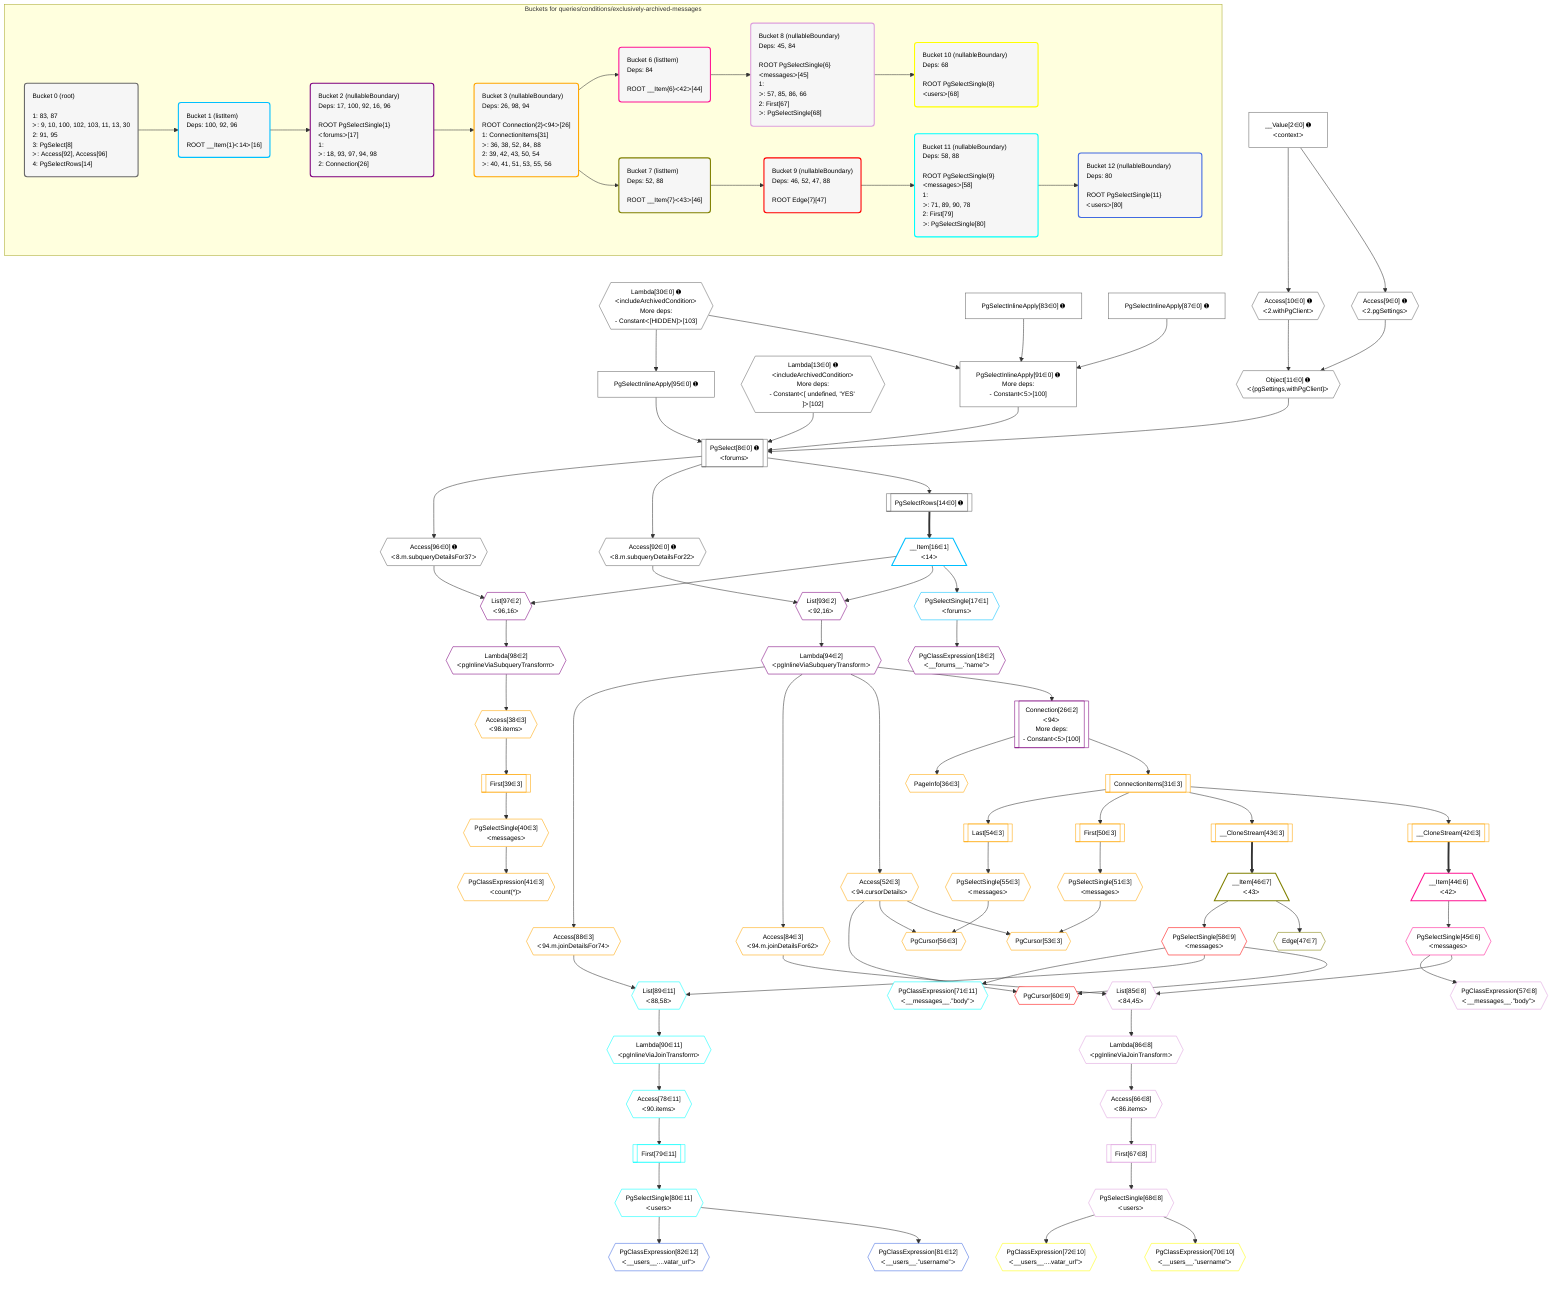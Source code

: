 %%{init: {'themeVariables': { 'fontSize': '12px'}}}%%
graph TD
    classDef path fill:#eee,stroke:#000,color:#000
    classDef plan fill:#fff,stroke-width:1px,color:#000
    classDef itemplan fill:#fff,stroke-width:2px,color:#000
    classDef unbatchedplan fill:#dff,stroke-width:1px,color:#000
    classDef sideeffectplan fill:#fcc,stroke-width:2px,color:#000
    classDef bucket fill:#f6f6f6,color:#000,stroke-width:2px,text-align:left

    subgraph "Buckets for queries/conditions/exclusively-archived-messages"
    Bucket0("Bucket 0 (root)<br /><br />1: 83, 87<br />ᐳ: 9, 10, 100, 102, 103, 11, 13, 30<br />2: 91, 95<br />3: PgSelect[8]<br />ᐳ: Access[92], Access[96]<br />4: PgSelectRows[14]"):::bucket
    Bucket1("Bucket 1 (listItem)<br />Deps: 100, 92, 96<br /><br />ROOT __Item{1}ᐸ14ᐳ[16]"):::bucket
    Bucket2("Bucket 2 (nullableBoundary)<br />Deps: 17, 100, 92, 16, 96<br /><br />ROOT PgSelectSingle{1}ᐸforumsᐳ[17]<br />1: <br />ᐳ: 18, 93, 97, 94, 98<br />2: Connection[26]"):::bucket
    Bucket3("Bucket 3 (nullableBoundary)<br />Deps: 26, 98, 94<br /><br />ROOT Connection{2}ᐸ94ᐳ[26]<br />1: ConnectionItems[31]<br />ᐳ: 36, 38, 52, 84, 88<br />2: 39, 42, 43, 50, 54<br />ᐳ: 40, 41, 51, 53, 55, 56"):::bucket
    Bucket6("Bucket 6 (listItem)<br />Deps: 84<br /><br />ROOT __Item{6}ᐸ42ᐳ[44]"):::bucket
    Bucket7("Bucket 7 (listItem)<br />Deps: 52, 88<br /><br />ROOT __Item{7}ᐸ43ᐳ[46]"):::bucket
    Bucket8("Bucket 8 (nullableBoundary)<br />Deps: 45, 84<br /><br />ROOT PgSelectSingle{6}ᐸmessagesᐳ[45]<br />1: <br />ᐳ: 57, 85, 86, 66<br />2: First[67]<br />ᐳ: PgSelectSingle[68]"):::bucket
    Bucket9("Bucket 9 (nullableBoundary)<br />Deps: 46, 52, 47, 88<br /><br />ROOT Edge{7}[47]"):::bucket
    Bucket10("Bucket 10 (nullableBoundary)<br />Deps: 68<br /><br />ROOT PgSelectSingle{8}ᐸusersᐳ[68]"):::bucket
    Bucket11("Bucket 11 (nullableBoundary)<br />Deps: 58, 88<br /><br />ROOT PgSelectSingle{9}ᐸmessagesᐳ[58]<br />1: <br />ᐳ: 71, 89, 90, 78<br />2: First[79]<br />ᐳ: PgSelectSingle[80]"):::bucket
    Bucket12("Bucket 12 (nullableBoundary)<br />Deps: 80<br /><br />ROOT PgSelectSingle{11}ᐸusersᐳ[80]"):::bucket
    end
    Bucket0 --> Bucket1
    Bucket1 --> Bucket2
    Bucket2 --> Bucket3
    Bucket3 --> Bucket6 & Bucket7
    Bucket6 --> Bucket8
    Bucket7 --> Bucket9
    Bucket8 --> Bucket10
    Bucket9 --> Bucket11
    Bucket11 --> Bucket12

    %% plan dependencies
    PgSelect8[["PgSelect[8∈0] ➊<br />ᐸforumsᐳ"]]:::plan
    Object11{{"Object[11∈0] ➊<br />ᐸ{pgSettings,withPgClient}ᐳ"}}:::plan
    Lambda13{{"Lambda[13∈0] ➊<br />ᐸincludeArchivedConditionᐳ<br />More deps:<br />- Constantᐸ[ undefined, 'YES' ]ᐳ[102]"}}:::plan
    PgSelectInlineApply91["PgSelectInlineApply[91∈0] ➊<br />More deps:<br />- Constantᐸ5ᐳ[100]"]:::plan
    PgSelectInlineApply95["PgSelectInlineApply[95∈0] ➊"]:::plan
    Object11 & Lambda13 & PgSelectInlineApply91 & PgSelectInlineApply95 --> PgSelect8
    Lambda30{{"Lambda[30∈0] ➊<br />ᐸincludeArchivedConditionᐳ<br />More deps:<br />- Constantᐸ[HIDDEN]ᐳ[103]"}}:::plan
    PgSelectInlineApply83["PgSelectInlineApply[83∈0] ➊"]:::plan
    PgSelectInlineApply87["PgSelectInlineApply[87∈0] ➊"]:::plan
    Lambda30 & PgSelectInlineApply83 & PgSelectInlineApply87 --> PgSelectInlineApply91
    Access9{{"Access[9∈0] ➊<br />ᐸ2.pgSettingsᐳ"}}:::plan
    Access10{{"Access[10∈0] ➊<br />ᐸ2.withPgClientᐳ"}}:::plan
    Access9 & Access10 --> Object11
    __Value2["__Value[2∈0] ➊<br />ᐸcontextᐳ"]:::plan
    __Value2 --> Access9
    __Value2 --> Access10
    PgSelectRows14[["PgSelectRows[14∈0] ➊"]]:::plan
    PgSelect8 --> PgSelectRows14
    Access92{{"Access[92∈0] ➊<br />ᐸ8.m.subqueryDetailsFor22ᐳ"}}:::plan
    PgSelect8 --> Access92
    Lambda30 --> PgSelectInlineApply95
    Access96{{"Access[96∈0] ➊<br />ᐸ8.m.subqueryDetailsFor37ᐳ"}}:::plan
    PgSelect8 --> Access96
    __Item16[/"__Item[16∈1]<br />ᐸ14ᐳ"\]:::itemplan
    PgSelectRows14 ==> __Item16
    PgSelectSingle17{{"PgSelectSingle[17∈1]<br />ᐸforumsᐳ"}}:::plan
    __Item16 --> PgSelectSingle17
    Connection26[["Connection[26∈2]<br />ᐸ94ᐳ<br />More deps:<br />- Constantᐸ5ᐳ[100]"]]:::plan
    Lambda94{{"Lambda[94∈2]<br />ᐸpgInlineViaSubqueryTransformᐳ"}}:::plan
    Lambda94 --> Connection26
    List93{{"List[93∈2]<br />ᐸ92,16ᐳ"}}:::plan
    Access92 & __Item16 --> List93
    List97{{"List[97∈2]<br />ᐸ96,16ᐳ"}}:::plan
    Access96 & __Item16 --> List97
    PgClassExpression18{{"PgClassExpression[18∈2]<br />ᐸ__forums__.”name”ᐳ"}}:::plan
    PgSelectSingle17 --> PgClassExpression18
    List93 --> Lambda94
    Lambda98{{"Lambda[98∈2]<br />ᐸpgInlineViaSubqueryTransformᐳ"}}:::plan
    List97 --> Lambda98
    PgCursor53{{"PgCursor[53∈3]"}}:::plan
    PgSelectSingle51{{"PgSelectSingle[51∈3]<br />ᐸmessagesᐳ"}}:::plan
    Access52{{"Access[52∈3]<br />ᐸ94.cursorDetailsᐳ"}}:::plan
    PgSelectSingle51 & Access52 --> PgCursor53
    PgCursor56{{"PgCursor[56∈3]"}}:::plan
    PgSelectSingle55{{"PgSelectSingle[55∈3]<br />ᐸmessagesᐳ"}}:::plan
    PgSelectSingle55 & Access52 --> PgCursor56
    ConnectionItems31[["ConnectionItems[31∈3]"]]:::plan
    Connection26 --> ConnectionItems31
    PageInfo36{{"PageInfo[36∈3]"}}:::plan
    Connection26 --> PageInfo36
    Access38{{"Access[38∈3]<br />ᐸ98.itemsᐳ"}}:::plan
    Lambda98 --> Access38
    First39[["First[39∈3]"]]:::plan
    Access38 --> First39
    PgSelectSingle40{{"PgSelectSingle[40∈3]<br />ᐸmessagesᐳ"}}:::plan
    First39 --> PgSelectSingle40
    PgClassExpression41{{"PgClassExpression[41∈3]<br />ᐸcount(*)ᐳ"}}:::plan
    PgSelectSingle40 --> PgClassExpression41
    __CloneStream42[["__CloneStream[42∈3]"]]:::plan
    ConnectionItems31 --> __CloneStream42
    __CloneStream43[["__CloneStream[43∈3]"]]:::plan
    ConnectionItems31 --> __CloneStream43
    First50[["First[50∈3]"]]:::plan
    ConnectionItems31 --> First50
    First50 --> PgSelectSingle51
    Lambda94 --> Access52
    Last54[["Last[54∈3]"]]:::plan
    ConnectionItems31 --> Last54
    Last54 --> PgSelectSingle55
    Access84{{"Access[84∈3]<br />ᐸ94.m.joinDetailsFor62ᐳ"}}:::plan
    Lambda94 --> Access84
    Access88{{"Access[88∈3]<br />ᐸ94.m.joinDetailsFor74ᐳ"}}:::plan
    Lambda94 --> Access88
    __Item44[/"__Item[44∈6]<br />ᐸ42ᐳ"\]:::itemplan
    __CloneStream42 ==> __Item44
    PgSelectSingle45{{"PgSelectSingle[45∈6]<br />ᐸmessagesᐳ"}}:::plan
    __Item44 --> PgSelectSingle45
    __Item46[/"__Item[46∈7]<br />ᐸ43ᐳ"\]:::itemplan
    __CloneStream43 ==> __Item46
    Edge47{{"Edge[47∈7]"}}:::plan
    __Item46 --> Edge47
    List85{{"List[85∈8]<br />ᐸ84,45ᐳ"}}:::plan
    Access84 & PgSelectSingle45 --> List85
    PgClassExpression57{{"PgClassExpression[57∈8]<br />ᐸ__messages__.”body”ᐳ"}}:::plan
    PgSelectSingle45 --> PgClassExpression57
    Access66{{"Access[66∈8]<br />ᐸ86.itemsᐳ"}}:::plan
    Lambda86{{"Lambda[86∈8]<br />ᐸpgInlineViaJoinTransformᐳ"}}:::plan
    Lambda86 --> Access66
    First67[["First[67∈8]"]]:::plan
    Access66 --> First67
    PgSelectSingle68{{"PgSelectSingle[68∈8]<br />ᐸusersᐳ"}}:::plan
    First67 --> PgSelectSingle68
    List85 --> Lambda86
    PgCursor60{{"PgCursor[60∈9]"}}:::plan
    PgSelectSingle58{{"PgSelectSingle[58∈9]<br />ᐸmessagesᐳ"}}:::plan
    PgSelectSingle58 & Access52 --> PgCursor60
    __Item46 --> PgSelectSingle58
    PgClassExpression70{{"PgClassExpression[70∈10]<br />ᐸ__users__.”username”ᐳ"}}:::plan
    PgSelectSingle68 --> PgClassExpression70
    PgClassExpression72{{"PgClassExpression[72∈10]<br />ᐸ__users__....vatar_url”ᐳ"}}:::plan
    PgSelectSingle68 --> PgClassExpression72
    List89{{"List[89∈11]<br />ᐸ88,58ᐳ"}}:::plan
    Access88 & PgSelectSingle58 --> List89
    PgClassExpression71{{"PgClassExpression[71∈11]<br />ᐸ__messages__.”body”ᐳ"}}:::plan
    PgSelectSingle58 --> PgClassExpression71
    Access78{{"Access[78∈11]<br />ᐸ90.itemsᐳ"}}:::plan
    Lambda90{{"Lambda[90∈11]<br />ᐸpgInlineViaJoinTransformᐳ"}}:::plan
    Lambda90 --> Access78
    First79[["First[79∈11]"]]:::plan
    Access78 --> First79
    PgSelectSingle80{{"PgSelectSingle[80∈11]<br />ᐸusersᐳ"}}:::plan
    First79 --> PgSelectSingle80
    List89 --> Lambda90
    PgClassExpression81{{"PgClassExpression[81∈12]<br />ᐸ__users__.”username”ᐳ"}}:::plan
    PgSelectSingle80 --> PgClassExpression81
    PgClassExpression82{{"PgClassExpression[82∈12]<br />ᐸ__users__....vatar_url”ᐳ"}}:::plan
    PgSelectSingle80 --> PgClassExpression82

    %% define steps
    classDef bucket0 stroke:#696969
    class Bucket0,__Value2,PgSelect8,Access9,Access10,Object11,Lambda13,PgSelectRows14,Lambda30,PgSelectInlineApply83,PgSelectInlineApply87,PgSelectInlineApply91,Access92,PgSelectInlineApply95,Access96 bucket0
    classDef bucket1 stroke:#00bfff
    class Bucket1,__Item16,PgSelectSingle17 bucket1
    classDef bucket2 stroke:#7f007f
    class Bucket2,PgClassExpression18,Connection26,List93,Lambda94,List97,Lambda98 bucket2
    classDef bucket3 stroke:#ffa500
    class Bucket3,ConnectionItems31,PageInfo36,Access38,First39,PgSelectSingle40,PgClassExpression41,__CloneStream42,__CloneStream43,First50,PgSelectSingle51,Access52,PgCursor53,Last54,PgSelectSingle55,PgCursor56,Access84,Access88 bucket3
    classDef bucket6 stroke:#ff1493
    class Bucket6,__Item44,PgSelectSingle45 bucket6
    classDef bucket7 stroke:#808000
    class Bucket7,__Item46,Edge47 bucket7
    classDef bucket8 stroke:#dda0dd
    class Bucket8,PgClassExpression57,Access66,First67,PgSelectSingle68,List85,Lambda86 bucket8
    classDef bucket9 stroke:#ff0000
    class Bucket9,PgSelectSingle58,PgCursor60 bucket9
    classDef bucket10 stroke:#ffff00
    class Bucket10,PgClassExpression70,PgClassExpression72 bucket10
    classDef bucket11 stroke:#00ffff
    class Bucket11,PgClassExpression71,Access78,First79,PgSelectSingle80,List89,Lambda90 bucket11
    classDef bucket12 stroke:#4169e1
    class Bucket12,PgClassExpression81,PgClassExpression82 bucket12